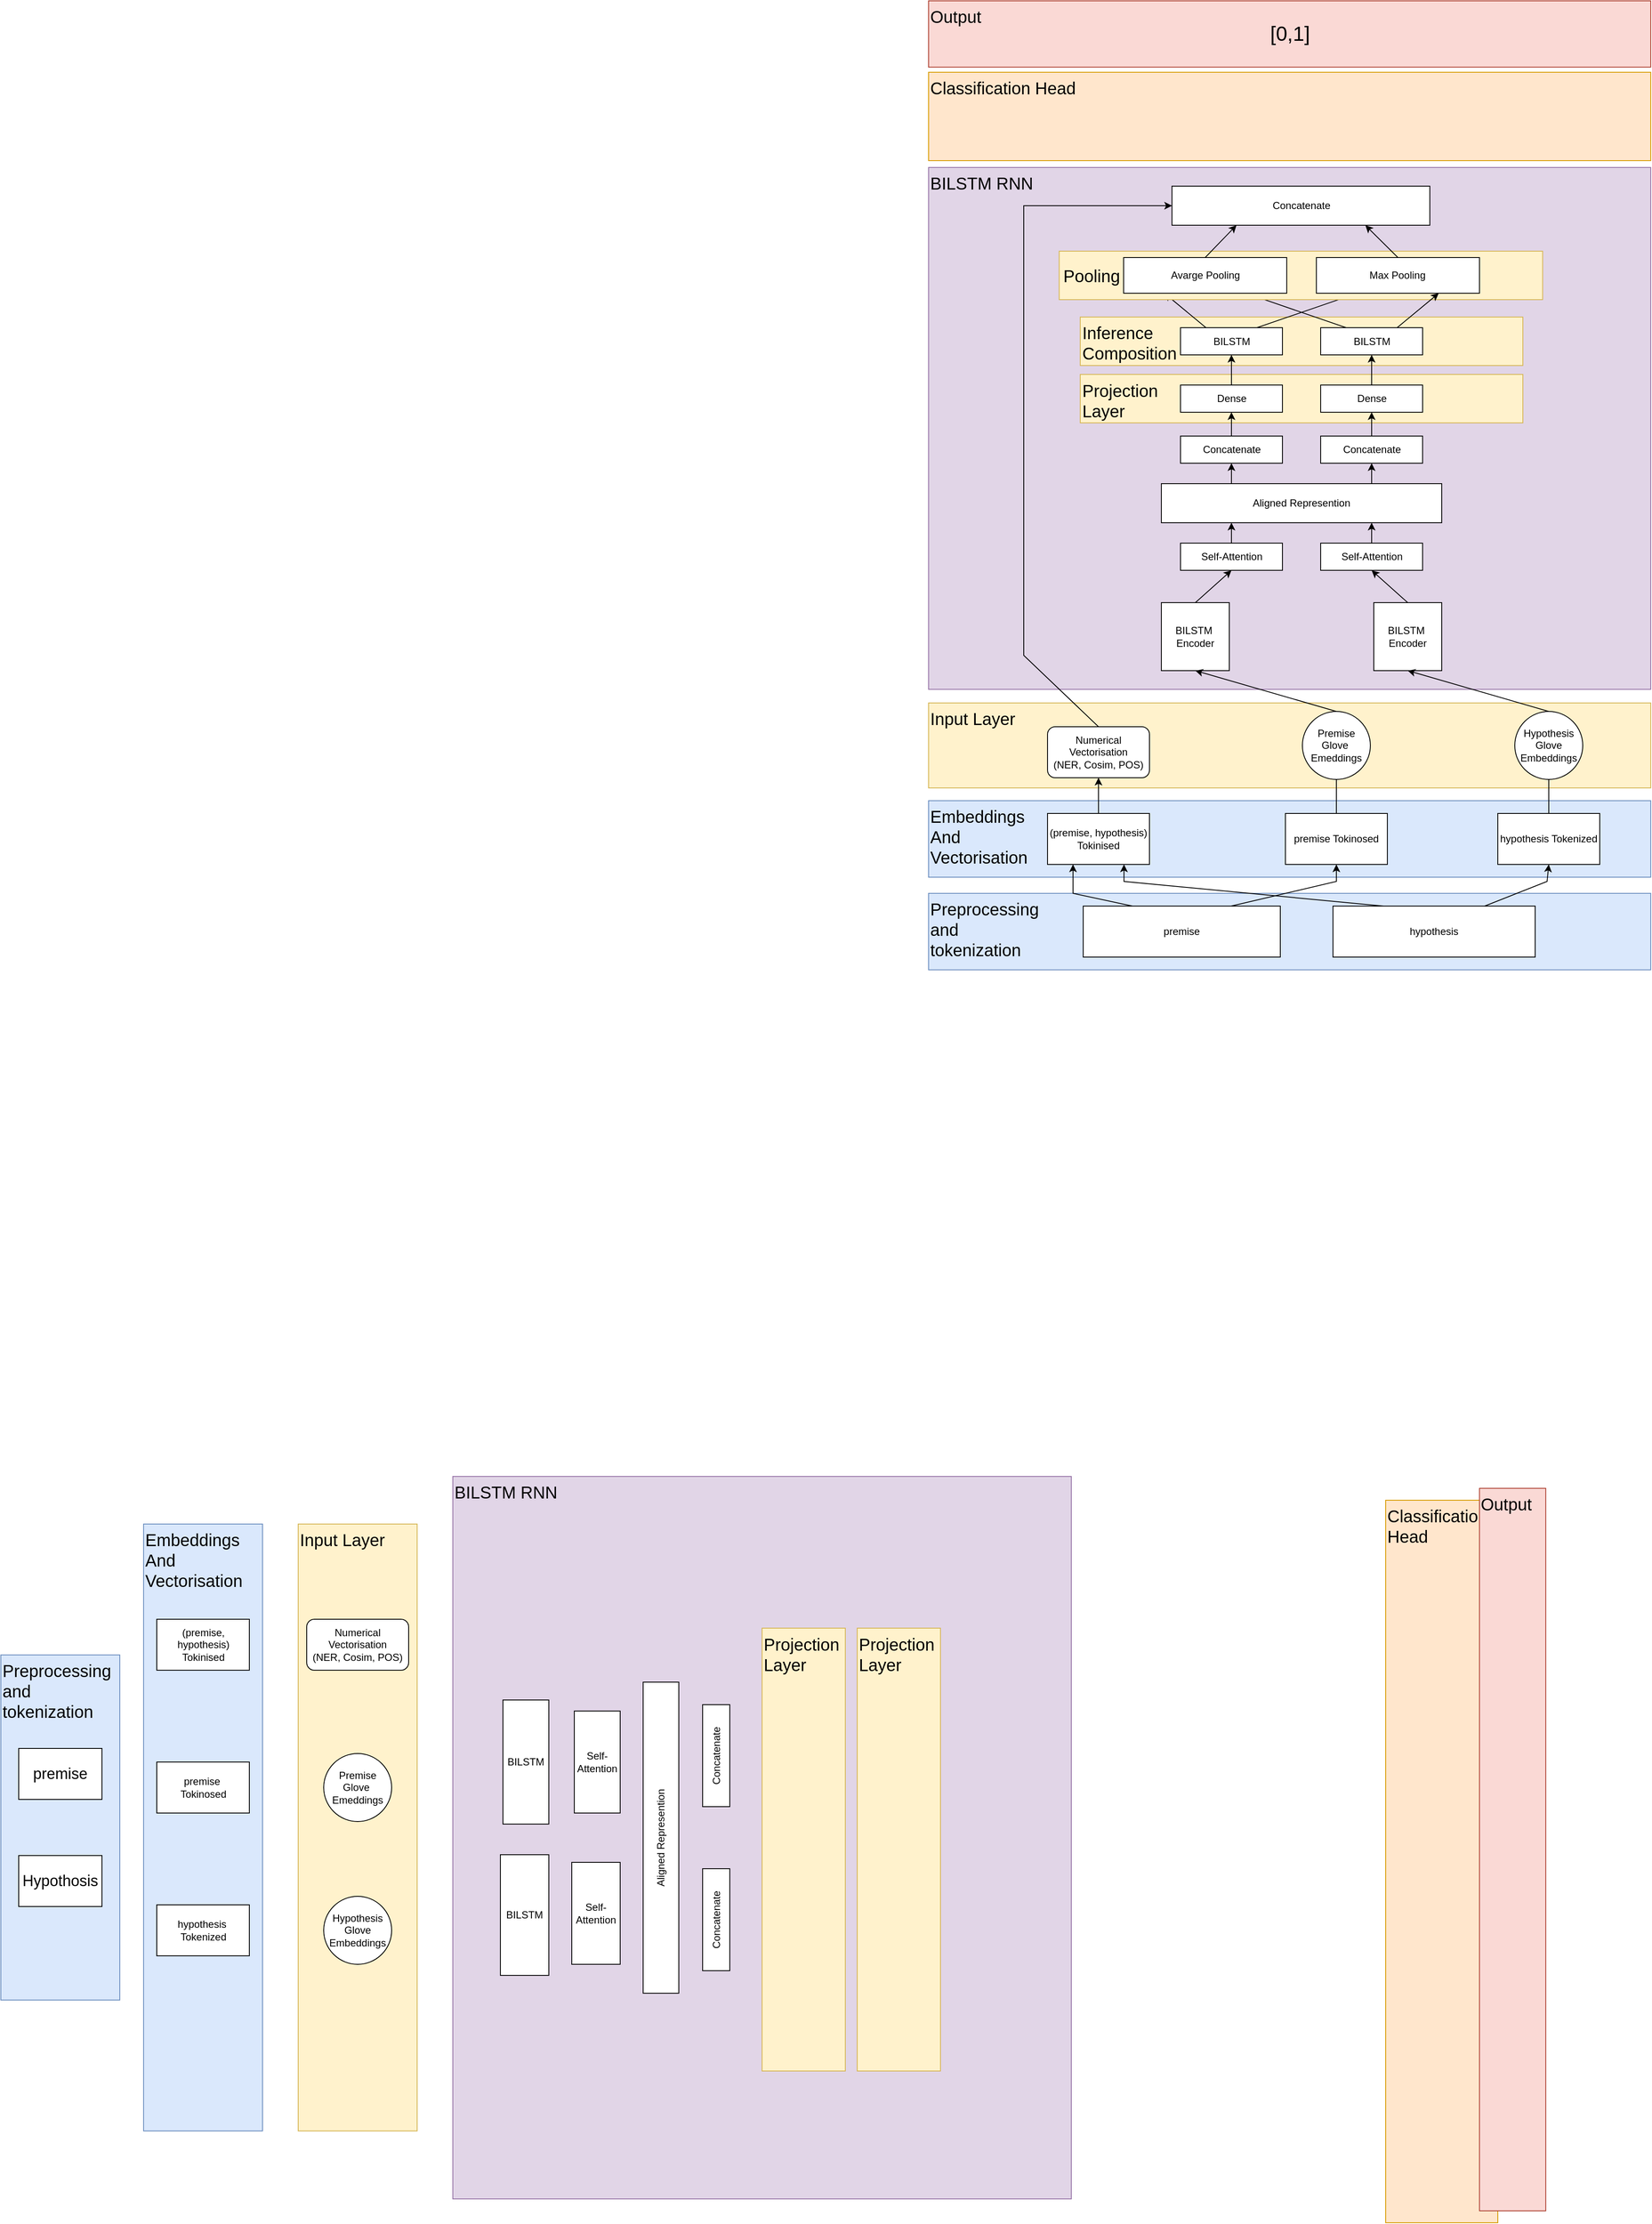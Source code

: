 <mxfile version="26.2.9">
  <diagram id="C5RBs43oDa-KdzZeNtuy" name="Page-1">
    <mxGraphModel dx="3404" dy="2876" grid="1" gridSize="14" guides="1" tooltips="1" connect="1" arrows="1" fold="1" page="1" pageScale="1" pageWidth="2339" pageHeight="3300" math="0" shadow="0">
      <root>
        <mxCell id="WIyWlLk6GJQsqaUBKTNV-0" />
        <mxCell id="WIyWlLk6GJQsqaUBKTNV-1" parent="WIyWlLk6GJQsqaUBKTNV-0" />
        <mxCell id="XgfCKwN_KVts_UlWrQIR-12" value="BILSTM RNN" style="rounded=0;whiteSpace=wrap;html=1;align=left;fillColor=#e1d5e7;strokeColor=#9673a6;labelBackgroundColor=none;verticalAlign=top;fontSize=20;" vertex="1" parent="WIyWlLk6GJQsqaUBKTNV-1">
          <mxGeometry x="-182" y="532" width="850" height="614" as="geometry" />
        </mxCell>
        <mxCell id="XgfCKwN_KVts_UlWrQIR-63" value="Projection&lt;div&gt;Layer&lt;/div&gt;" style="rounded=0;whiteSpace=wrap;html=1;align=left;fillColor=light-dark(#FFF2CC,#724FFF);strokeColor=#d6b656;labelBackgroundColor=none;verticalAlign=top;fontSize=20;" vertex="1" parent="WIyWlLk6GJQsqaUBKTNV-1">
          <mxGeometry x="-3.5" y="775.5" width="521" height="57" as="geometry" />
        </mxCell>
        <mxCell id="XgfCKwN_KVts_UlWrQIR-1" value="Embeddings&lt;div&gt;And&lt;/div&gt;&lt;div&gt;Vectorisation&lt;/div&gt;" style="rounded=0;whiteSpace=wrap;html=1;align=left;fillColor=#dae8fc;strokeColor=#6c8ebf;labelBackgroundColor=none;verticalAlign=top;fontSize=20;" vertex="1" parent="WIyWlLk6GJQsqaUBKTNV-1">
          <mxGeometry x="-182" y="1277" width="850" height="90" as="geometry" />
        </mxCell>
        <mxCell id="XgfCKwN_KVts_UlWrQIR-2" value="&lt;span&gt;Input Layer&lt;/span&gt;" style="rounded=0;whiteSpace=wrap;html=1;align=left;fillColor=#fff2cc;strokeColor=#d6b656;labelBackgroundColor=none;verticalAlign=top;fontSize=20;" vertex="1" parent="WIyWlLk6GJQsqaUBKTNV-1">
          <mxGeometry x="-182" y="1162" width="850" height="100" as="geometry" />
        </mxCell>
        <mxCell id="XgfCKwN_KVts_UlWrQIR-3" style="edgeStyle=orthogonalEdgeStyle;rounded=0;orthogonalLoop=1;jettySize=auto;html=1;exitX=0.5;exitY=0;exitDx=0;exitDy=0;entryX=0.5;entryY=1;entryDx=0;entryDy=0;" edge="1" parent="WIyWlLk6GJQsqaUBKTNV-1" source="XgfCKwN_KVts_UlWrQIR-4" target="XgfCKwN_KVts_UlWrQIR-9">
          <mxGeometry relative="1" as="geometry" />
        </mxCell>
        <mxCell id="XgfCKwN_KVts_UlWrQIR-4" value="(premise, hypothesis)&lt;div&gt;Tokinised&lt;/div&gt;" style="rounded=0;whiteSpace=wrap;html=1;" vertex="1" parent="WIyWlLk6GJQsqaUBKTNV-1">
          <mxGeometry x="-42" y="1292" width="120" height="60" as="geometry" />
        </mxCell>
        <mxCell id="XgfCKwN_KVts_UlWrQIR-5" style="edgeStyle=orthogonalEdgeStyle;rounded=0;orthogonalLoop=1;jettySize=auto;html=1;exitX=0.5;exitY=0;exitDx=0;exitDy=0;entryX=0.5;entryY=1;entryDx=0;entryDy=0;" edge="1" parent="WIyWlLk6GJQsqaUBKTNV-1" source="XgfCKwN_KVts_UlWrQIR-6">
          <mxGeometry relative="1" as="geometry">
            <mxPoint x="298" y="1242" as="targetPoint" />
          </mxGeometry>
        </mxCell>
        <mxCell id="XgfCKwN_KVts_UlWrQIR-6" value="premise Tokinosed" style="rounded=0;whiteSpace=wrap;html=1;" vertex="1" parent="WIyWlLk6GJQsqaUBKTNV-1">
          <mxGeometry x="238" y="1292" width="120" height="60" as="geometry" />
        </mxCell>
        <mxCell id="XgfCKwN_KVts_UlWrQIR-7" style="edgeStyle=orthogonalEdgeStyle;rounded=0;orthogonalLoop=1;jettySize=auto;html=1;exitX=0.5;exitY=0;exitDx=0;exitDy=0;entryX=0.5;entryY=1;entryDx=0;entryDy=0;" edge="1" parent="WIyWlLk6GJQsqaUBKTNV-1" source="XgfCKwN_KVts_UlWrQIR-8">
          <mxGeometry relative="1" as="geometry">
            <mxPoint x="548" y="1242" as="targetPoint" />
          </mxGeometry>
        </mxCell>
        <mxCell id="XgfCKwN_KVts_UlWrQIR-8" value="hypothesis Tokenized" style="rounded=0;whiteSpace=wrap;html=1;" vertex="1" parent="WIyWlLk6GJQsqaUBKTNV-1">
          <mxGeometry x="488" y="1292" width="120" height="60" as="geometry" />
        </mxCell>
        <mxCell id="XgfCKwN_KVts_UlWrQIR-9" value="Numerical Vectorisation&lt;div&gt;(NER, Cosim, POS)&lt;/div&gt;" style="rounded=1;whiteSpace=wrap;html=1;" vertex="1" parent="WIyWlLk6GJQsqaUBKTNV-1">
          <mxGeometry x="-42" y="1190" width="120" height="60" as="geometry" />
        </mxCell>
        <mxCell id="XgfCKwN_KVts_UlWrQIR-16" value="Preprocessing&amp;nbsp;&lt;div&gt;and&amp;nbsp;&lt;/div&gt;&lt;div&gt;tokenization&lt;/div&gt;" style="rounded=0;whiteSpace=wrap;html=1;align=left;fillColor=#dae8fc;strokeColor=#6c8ebf;labelBackgroundColor=none;verticalAlign=top;fontSize=20;" vertex="1" parent="WIyWlLk6GJQsqaUBKTNV-1">
          <mxGeometry x="-182" y="1386" width="850" height="90" as="geometry" />
        </mxCell>
        <mxCell id="XgfCKwN_KVts_UlWrQIR-17" value="premise" style="rounded=0;whiteSpace=wrap;html=1;" vertex="1" parent="WIyWlLk6GJQsqaUBKTNV-1">
          <mxGeometry y="1401" width="232" height="60" as="geometry" />
        </mxCell>
        <mxCell id="XgfCKwN_KVts_UlWrQIR-18" value="hypothesis" style="rounded=0;whiteSpace=wrap;html=1;" vertex="1" parent="WIyWlLk6GJQsqaUBKTNV-1">
          <mxGeometry x="294" y="1401" width="238" height="60" as="geometry" />
        </mxCell>
        <mxCell id="XgfCKwN_KVts_UlWrQIR-20" value="" style="endArrow=classic;html=1;rounded=0;exitX=0.25;exitY=0;exitDx=0;exitDy=0;entryX=0.25;entryY=1;entryDx=0;entryDy=0;" edge="1" parent="WIyWlLk6GJQsqaUBKTNV-1" source="XgfCKwN_KVts_UlWrQIR-17" target="XgfCKwN_KVts_UlWrQIR-4">
          <mxGeometry width="50" height="50" relative="1" as="geometry">
            <mxPoint x="238" y="1282" as="sourcePoint" />
            <mxPoint x="288" y="1232" as="targetPoint" />
            <Array as="points">
              <mxPoint x="-12" y="1386" />
            </Array>
          </mxGeometry>
        </mxCell>
        <mxCell id="XgfCKwN_KVts_UlWrQIR-21" value="" style="endArrow=classic;html=1;rounded=0;exitX=0.25;exitY=0;exitDx=0;exitDy=0;entryX=0.75;entryY=1;entryDx=0;entryDy=0;" edge="1" parent="WIyWlLk6GJQsqaUBKTNV-1" source="XgfCKwN_KVts_UlWrQIR-18" target="XgfCKwN_KVts_UlWrQIR-4">
          <mxGeometry width="50" height="50" relative="1" as="geometry">
            <mxPoint x="238" y="1282" as="sourcePoint" />
            <mxPoint x="288" y="1232" as="targetPoint" />
            <Array as="points">
              <mxPoint x="48" y="1372" />
            </Array>
          </mxGeometry>
        </mxCell>
        <mxCell id="XgfCKwN_KVts_UlWrQIR-23" value="" style="endArrow=classic;html=1;rounded=0;exitX=0.75;exitY=0;exitDx=0;exitDy=0;entryX=0.5;entryY=1;entryDx=0;entryDy=0;" edge="1" parent="WIyWlLk6GJQsqaUBKTNV-1" source="XgfCKwN_KVts_UlWrQIR-18" target="XgfCKwN_KVts_UlWrQIR-8">
          <mxGeometry width="50" height="50" relative="1" as="geometry">
            <mxPoint x="238" y="1282" as="sourcePoint" />
            <mxPoint x="288" y="1232" as="targetPoint" />
            <Array as="points">
              <mxPoint x="546" y="1372" />
            </Array>
          </mxGeometry>
        </mxCell>
        <mxCell id="XgfCKwN_KVts_UlWrQIR-24" value="" style="endArrow=classic;html=1;rounded=0;exitX=0.75;exitY=0;exitDx=0;exitDy=0;entryX=0.5;entryY=1;entryDx=0;entryDy=0;" edge="1" parent="WIyWlLk6GJQsqaUBKTNV-1" source="XgfCKwN_KVts_UlWrQIR-17" target="XgfCKwN_KVts_UlWrQIR-6">
          <mxGeometry width="50" height="50" relative="1" as="geometry">
            <mxPoint x="196" y="1386" as="sourcePoint" />
            <mxPoint x="288" y="1232" as="targetPoint" />
            <Array as="points">
              <mxPoint x="298" y="1372" />
            </Array>
          </mxGeometry>
        </mxCell>
        <mxCell id="XgfCKwN_KVts_UlWrQIR-26" value="Premise&lt;div&gt;Glove&amp;nbsp; Emeddings&lt;/div&gt;" style="ellipse;whiteSpace=wrap;html=1;aspect=fixed;" vertex="1" parent="WIyWlLk6GJQsqaUBKTNV-1">
          <mxGeometry x="258" y="1172" width="80" height="80" as="geometry" />
        </mxCell>
        <mxCell id="XgfCKwN_KVts_UlWrQIR-27" value="&lt;div&gt;Hypothesis&lt;/div&gt;Glove Embeddings" style="ellipse;whiteSpace=wrap;html=1;aspect=fixed;" vertex="1" parent="WIyWlLk6GJQsqaUBKTNV-1">
          <mxGeometry x="508" y="1172" width="80" height="80" as="geometry" />
        </mxCell>
        <mxCell id="XgfCKwN_KVts_UlWrQIR-28" value="BILSTM&amp;nbsp;&lt;div&gt;Encoder&lt;/div&gt;" style="whiteSpace=wrap;html=1;aspect=fixed;" vertex="1" parent="WIyWlLk6GJQsqaUBKTNV-1">
          <mxGeometry x="92" y="1044" width="80" height="80" as="geometry" />
        </mxCell>
        <mxCell id="XgfCKwN_KVts_UlWrQIR-30" value="BILSTM&amp;nbsp;&lt;div&gt;Encoder&lt;/div&gt;" style="whiteSpace=wrap;html=1;aspect=fixed;" vertex="1" parent="WIyWlLk6GJQsqaUBKTNV-1">
          <mxGeometry x="342" y="1044" width="80" height="80" as="geometry" />
        </mxCell>
        <mxCell id="XgfCKwN_KVts_UlWrQIR-31" value="" style="endArrow=classic;html=1;rounded=0;exitX=0.5;exitY=0;exitDx=0;exitDy=0;entryX=0.5;entryY=1;entryDx=0;entryDy=0;" edge="1" parent="WIyWlLk6GJQsqaUBKTNV-1" source="XgfCKwN_KVts_UlWrQIR-26" target="XgfCKwN_KVts_UlWrQIR-28">
          <mxGeometry width="50" height="50" relative="1" as="geometry">
            <mxPoint x="210" y="1044" as="sourcePoint" />
            <mxPoint x="260" y="994" as="targetPoint" />
          </mxGeometry>
        </mxCell>
        <mxCell id="XgfCKwN_KVts_UlWrQIR-32" value="" style="endArrow=classic;html=1;rounded=0;exitX=0.5;exitY=0;exitDx=0;exitDy=0;entryX=0.5;entryY=1;entryDx=0;entryDy=0;" edge="1" parent="WIyWlLk6GJQsqaUBKTNV-1" source="XgfCKwN_KVts_UlWrQIR-27" target="XgfCKwN_KVts_UlWrQIR-30">
          <mxGeometry width="50" height="50" relative="1" as="geometry">
            <mxPoint x="312" y="1178" as="sourcePoint" />
            <mxPoint x="312" y="1130" as="targetPoint" />
          </mxGeometry>
        </mxCell>
        <mxCell id="XgfCKwN_KVts_UlWrQIR-36" value="" style="endArrow=classic;html=1;rounded=0;exitX=0.5;exitY=0;exitDx=0;exitDy=0;entryX=0.5;entryY=1;entryDx=0;entryDy=0;" edge="1" parent="WIyWlLk6GJQsqaUBKTNV-1" source="XgfCKwN_KVts_UlWrQIR-28" target="XgfCKwN_KVts_UlWrQIR-57">
          <mxGeometry width="50" height="50" relative="1" as="geometry">
            <mxPoint x="210" y="1044" as="sourcePoint" />
            <mxPoint x="350" y="994" as="targetPoint" />
          </mxGeometry>
        </mxCell>
        <mxCell id="XgfCKwN_KVts_UlWrQIR-37" value="" style="endArrow=classic;html=1;rounded=0;exitX=0.5;exitY=0;exitDx=0;exitDy=0;entryX=0.5;entryY=1;entryDx=0;entryDy=0;" edge="1" parent="WIyWlLk6GJQsqaUBKTNV-1" source="XgfCKwN_KVts_UlWrQIR-30" target="XgfCKwN_KVts_UlWrQIR-56">
          <mxGeometry width="50" height="50" relative="1" as="geometry">
            <mxPoint x="210" y="1044" as="sourcePoint" />
            <mxPoint x="505.5" y="998" as="targetPoint" />
          </mxGeometry>
        </mxCell>
        <mxCell id="XgfCKwN_KVts_UlWrQIR-45" value="" style="endArrow=classic;html=1;rounded=0;exitX=0.5;exitY=0;exitDx=0;exitDy=0;entryX=0.25;entryY=1;entryDx=0;entryDy=0;" edge="1" parent="WIyWlLk6GJQsqaUBKTNV-1" source="XgfCKwN_KVts_UlWrQIR-57" target="XgfCKwN_KVts_UlWrQIR-47">
          <mxGeometry width="50" height="50" relative="1" as="geometry">
            <mxPoint x="340.5" y="966" as="sourcePoint" />
            <mxPoint x="332" y="939.0" as="targetPoint" />
          </mxGeometry>
        </mxCell>
        <mxCell id="XgfCKwN_KVts_UlWrQIR-46" value="" style="endArrow=classic;html=1;rounded=0;exitX=0.5;exitY=0;exitDx=0;exitDy=0;entryX=0.75;entryY=1;entryDx=0;entryDy=0;" edge="1" parent="WIyWlLk6GJQsqaUBKTNV-1" source="XgfCKwN_KVts_UlWrQIR-56" target="XgfCKwN_KVts_UlWrQIR-47">
          <mxGeometry width="50" height="50" relative="1" as="geometry">
            <mxPoint x="505.5" y="966" as="sourcePoint" />
            <mxPoint x="525" y="938" as="targetPoint" />
          </mxGeometry>
        </mxCell>
        <mxCell id="XgfCKwN_KVts_UlWrQIR-47" value="Aligned Represention" style="rounded=0;whiteSpace=wrap;html=1;" vertex="1" parent="WIyWlLk6GJQsqaUBKTNV-1">
          <mxGeometry x="92" y="904" width="330" height="46" as="geometry" />
        </mxCell>
        <mxCell id="XgfCKwN_KVts_UlWrQIR-50" value="Concatenate" style="rounded=0;whiteSpace=wrap;html=1;" vertex="1" parent="WIyWlLk6GJQsqaUBKTNV-1">
          <mxGeometry x="279.5" y="848" width="120" height="32" as="geometry" />
        </mxCell>
        <mxCell id="XgfCKwN_KVts_UlWrQIR-51" value="Concatenate" style="rounded=0;whiteSpace=wrap;html=1;" vertex="1" parent="WIyWlLk6GJQsqaUBKTNV-1">
          <mxGeometry x="114.5" y="848" width="120" height="32" as="geometry" />
        </mxCell>
        <mxCell id="XgfCKwN_KVts_UlWrQIR-52" value="" style="endArrow=classic;html=1;rounded=0;exitX=0.25;exitY=0;exitDx=0;exitDy=0;entryX=0.5;entryY=1;entryDx=0;entryDy=0;" edge="1" parent="WIyWlLk6GJQsqaUBKTNV-1" source="XgfCKwN_KVts_UlWrQIR-47" target="XgfCKwN_KVts_UlWrQIR-51">
          <mxGeometry width="50" height="50" relative="1" as="geometry">
            <mxPoint x="355" y="952" as="sourcePoint" />
            <mxPoint x="354" y="928" as="targetPoint" />
          </mxGeometry>
        </mxCell>
        <mxCell id="XgfCKwN_KVts_UlWrQIR-53" value="" style="endArrow=classic;html=1;rounded=0;exitX=0.75;exitY=0;exitDx=0;exitDy=0;entryX=0.5;entryY=1;entryDx=0;entryDy=0;" edge="1" parent="WIyWlLk6GJQsqaUBKTNV-1" source="XgfCKwN_KVts_UlWrQIR-47" target="XgfCKwN_KVts_UlWrQIR-50">
          <mxGeometry width="50" height="50" relative="1" as="geometry">
            <mxPoint x="520" y="952" as="sourcePoint" />
            <mxPoint x="520" y="928" as="targetPoint" />
          </mxGeometry>
        </mxCell>
        <mxCell id="XgfCKwN_KVts_UlWrQIR-56" value="Self-Attention" style="rounded=0;whiteSpace=wrap;html=1;" vertex="1" parent="WIyWlLk6GJQsqaUBKTNV-1">
          <mxGeometry x="279.5" y="974" width="120" height="32" as="geometry" />
        </mxCell>
        <mxCell id="XgfCKwN_KVts_UlWrQIR-57" value="Self-Attention" style="rounded=0;whiteSpace=wrap;html=1;" vertex="1" parent="WIyWlLk6GJQsqaUBKTNV-1">
          <mxGeometry x="114.5" y="974" width="120" height="32" as="geometry" />
        </mxCell>
        <mxCell id="XgfCKwN_KVts_UlWrQIR-58" value="Dense" style="rounded=0;whiteSpace=wrap;html=1;" vertex="1" parent="WIyWlLk6GJQsqaUBKTNV-1">
          <mxGeometry x="279.5" y="788" width="120" height="32" as="geometry" />
        </mxCell>
        <mxCell id="XgfCKwN_KVts_UlWrQIR-59" value="Dense" style="rounded=0;whiteSpace=wrap;html=1;" vertex="1" parent="WIyWlLk6GJQsqaUBKTNV-1">
          <mxGeometry x="114.5" y="788" width="120" height="32" as="geometry" />
        </mxCell>
        <mxCell id="XgfCKwN_KVts_UlWrQIR-60" value="" style="endArrow=classic;html=1;rounded=0;exitX=0.5;exitY=0;exitDx=0;exitDy=0;entryX=0.5;entryY=1;entryDx=0;entryDy=0;" edge="1" parent="WIyWlLk6GJQsqaUBKTNV-1" source="XgfCKwN_KVts_UlWrQIR-51" target="XgfCKwN_KVts_UlWrQIR-59">
          <mxGeometry width="50" height="50" relative="1" as="geometry">
            <mxPoint x="294" y="932" as="sourcePoint" />
            <mxPoint x="344" y="882" as="targetPoint" />
          </mxGeometry>
        </mxCell>
        <mxCell id="XgfCKwN_KVts_UlWrQIR-61" value="" style="endArrow=classic;html=1;rounded=0;exitX=0.5;exitY=0;exitDx=0;exitDy=0;entryX=0.5;entryY=1;entryDx=0;entryDy=0;" edge="1" parent="WIyWlLk6GJQsqaUBKTNV-1" source="XgfCKwN_KVts_UlWrQIR-50" target="XgfCKwN_KVts_UlWrQIR-58">
          <mxGeometry width="50" height="50" relative="1" as="geometry">
            <mxPoint x="294" y="932" as="sourcePoint" />
            <mxPoint x="344" y="882" as="targetPoint" />
          </mxGeometry>
        </mxCell>
        <mxCell id="XgfCKwN_KVts_UlWrQIR-64" value="Inference&amp;nbsp;&lt;div&gt;Composition&lt;/div&gt;" style="rounded=0;whiteSpace=wrap;html=1;align=left;fillColor=light-dark(#FFF2CC,#724FFF);strokeColor=#d6b656;labelBackgroundColor=none;verticalAlign=top;fontSize=20;" vertex="1" parent="WIyWlLk6GJQsqaUBKTNV-1">
          <mxGeometry x="-3.5" y="708" width="521" height="57" as="geometry" />
        </mxCell>
        <mxCell id="XgfCKwN_KVts_UlWrQIR-65" value="BILSTM" style="rounded=0;whiteSpace=wrap;html=1;" vertex="1" parent="WIyWlLk6GJQsqaUBKTNV-1">
          <mxGeometry x="279.5" y="720.5" width="120" height="32" as="geometry" />
        </mxCell>
        <mxCell id="XgfCKwN_KVts_UlWrQIR-66" value="BILSTM" style="rounded=0;whiteSpace=wrap;html=1;" vertex="1" parent="WIyWlLk6GJQsqaUBKTNV-1">
          <mxGeometry x="114.5" y="720.5" width="120" height="32" as="geometry" />
        </mxCell>
        <mxCell id="XgfCKwN_KVts_UlWrQIR-67" value="" style="endArrow=classic;html=1;rounded=0;exitX=0.5;exitY=0;exitDx=0;exitDy=0;entryX=0.5;entryY=1;entryDx=0;entryDy=0;" edge="1" parent="WIyWlLk6GJQsqaUBKTNV-1" source="XgfCKwN_KVts_UlWrQIR-59" target="XgfCKwN_KVts_UlWrQIR-66">
          <mxGeometry width="50" height="50" relative="1" as="geometry">
            <mxPoint x="322" y="764" as="sourcePoint" />
            <mxPoint x="372" y="714" as="targetPoint" />
          </mxGeometry>
        </mxCell>
        <mxCell id="XgfCKwN_KVts_UlWrQIR-68" value="" style="endArrow=classic;html=1;rounded=0;exitX=0.5;exitY=0;exitDx=0;exitDy=0;entryX=0.5;entryY=1;entryDx=0;entryDy=0;" edge="1" parent="WIyWlLk6GJQsqaUBKTNV-1" source="XgfCKwN_KVts_UlWrQIR-58" target="XgfCKwN_KVts_UlWrQIR-65">
          <mxGeometry width="50" height="50" relative="1" as="geometry">
            <mxPoint x="322" y="764" as="sourcePoint" />
            <mxPoint x="372" y="714" as="targetPoint" />
          </mxGeometry>
        </mxCell>
        <mxCell id="XgfCKwN_KVts_UlWrQIR-76" value="" style="endArrow=classic;html=1;rounded=0;exitX=0.25;exitY=0;exitDx=0;exitDy=0;entryX=0.25;entryY=1;entryDx=0;entryDy=0;" edge="1" parent="WIyWlLk6GJQsqaUBKTNV-1" source="XgfCKwN_KVts_UlWrQIR-66" target="XgfCKwN_KVts_UlWrQIR-70">
          <mxGeometry width="50" height="50" relative="1" as="geometry">
            <mxPoint x="350" y="750" as="sourcePoint" />
            <mxPoint x="400" y="700" as="targetPoint" />
          </mxGeometry>
        </mxCell>
        <mxCell id="XgfCKwN_KVts_UlWrQIR-77" value="" style="endArrow=classic;html=1;rounded=0;exitX=0.75;exitY=0;exitDx=0;exitDy=0;entryX=0.25;entryY=1;entryDx=0;entryDy=0;" edge="1" parent="WIyWlLk6GJQsqaUBKTNV-1" source="XgfCKwN_KVts_UlWrQIR-66" target="XgfCKwN_KVts_UlWrQIR-71">
          <mxGeometry width="50" height="50" relative="1" as="geometry">
            <mxPoint x="350" y="750" as="sourcePoint" />
            <mxPoint x="400" y="700" as="targetPoint" />
          </mxGeometry>
        </mxCell>
        <mxCell id="XgfCKwN_KVts_UlWrQIR-78" value="" style="endArrow=classic;html=1;rounded=0;exitX=0.25;exitY=0;exitDx=0;exitDy=0;entryX=0.75;entryY=1;entryDx=0;entryDy=0;" edge="1" parent="WIyWlLk6GJQsqaUBKTNV-1" source="XgfCKwN_KVts_UlWrQIR-65" target="XgfCKwN_KVts_UlWrQIR-70">
          <mxGeometry width="50" height="50" relative="1" as="geometry">
            <mxPoint x="350" y="750" as="sourcePoint" />
            <mxPoint x="400" y="700" as="targetPoint" />
          </mxGeometry>
        </mxCell>
        <mxCell id="XgfCKwN_KVts_UlWrQIR-86" value="" style="rounded=0;whiteSpace=wrap;html=1;align=left;fillColor=light-dark(#FFF2CC,#724FFF);strokeColor=#d6b656;labelBackgroundColor=none;verticalAlign=top;fontSize=20;" vertex="1" parent="WIyWlLk6GJQsqaUBKTNV-1">
          <mxGeometry x="-28.25" y="630.5" width="569" height="57" as="geometry" />
        </mxCell>
        <mxCell id="XgfCKwN_KVts_UlWrQIR-79" value="" style="endArrow=classic;html=1;rounded=0;exitX=0.75;exitY=0;exitDx=0;exitDy=0;entryX=0.75;entryY=1;entryDx=0;entryDy=0;" edge="1" parent="WIyWlLk6GJQsqaUBKTNV-1" source="XgfCKwN_KVts_UlWrQIR-65" target="XgfCKwN_KVts_UlWrQIR-71">
          <mxGeometry width="50" height="50" relative="1" as="geometry">
            <mxPoint x="350" y="750" as="sourcePoint" />
            <mxPoint x="400" y="700" as="targetPoint" />
          </mxGeometry>
        </mxCell>
        <mxCell id="XgfCKwN_KVts_UlWrQIR-81" value="&lt;font&gt;Concatenate&lt;/font&gt;" style="rounded=0;whiteSpace=wrap;html=1;" vertex="1" parent="WIyWlLk6GJQsqaUBKTNV-1">
          <mxGeometry x="104.5" y="554" width="303.5" height="46" as="geometry" />
        </mxCell>
        <mxCell id="XgfCKwN_KVts_UlWrQIR-82" value="" style="endArrow=classic;html=1;rounded=0;exitX=0.5;exitY=0;exitDx=0;exitDy=0;entryX=0.25;entryY=1;entryDx=0;entryDy=0;" edge="1" parent="WIyWlLk6GJQsqaUBKTNV-1" source="XgfCKwN_KVts_UlWrQIR-70" target="XgfCKwN_KVts_UlWrQIR-81">
          <mxGeometry width="50" height="50" relative="1" as="geometry">
            <mxPoint x="350" y="750" as="sourcePoint" />
            <mxPoint x="400" y="700" as="targetPoint" />
          </mxGeometry>
        </mxCell>
        <mxCell id="XgfCKwN_KVts_UlWrQIR-83" value="" style="endArrow=classic;html=1;rounded=0;exitX=0.5;exitY=0;exitDx=0;exitDy=0;entryX=0.75;entryY=1;entryDx=0;entryDy=0;" edge="1" parent="WIyWlLk6GJQsqaUBKTNV-1" source="XgfCKwN_KVts_UlWrQIR-71" target="XgfCKwN_KVts_UlWrQIR-81">
          <mxGeometry width="50" height="50" relative="1" as="geometry">
            <mxPoint x="350" y="750" as="sourcePoint" />
            <mxPoint x="400" y="700" as="targetPoint" />
          </mxGeometry>
        </mxCell>
        <mxCell id="XgfCKwN_KVts_UlWrQIR-84" value="" style="endArrow=classic;html=1;rounded=0;exitX=0.5;exitY=0;exitDx=0;exitDy=0;entryX=0;entryY=0.5;entryDx=0;entryDy=0;" edge="1" parent="WIyWlLk6GJQsqaUBKTNV-1" source="XgfCKwN_KVts_UlWrQIR-9" target="XgfCKwN_KVts_UlWrQIR-81">
          <mxGeometry width="50" height="50" relative="1" as="geometry">
            <mxPoint x="-164" y="1182" as="sourcePoint" />
            <mxPoint x="22" y="462" as="targetPoint" />
            <Array as="points">
              <mxPoint x="-70" y="1106" />
              <mxPoint x="-70" y="577" />
            </Array>
          </mxGeometry>
        </mxCell>
        <mxCell id="XgfCKwN_KVts_UlWrQIR-85" value="Classification Head" style="rounded=0;whiteSpace=wrap;html=1;align=left;fillColor=light-dark(#FFE6CC,#07360F);strokeColor=#d79b00;labelBackgroundColor=none;verticalAlign=top;fontSize=20;" vertex="1" parent="WIyWlLk6GJQsqaUBKTNV-1">
          <mxGeometry x="-182" y="420" width="850" height="104" as="geometry" />
        </mxCell>
        <mxCell id="XgfCKwN_KVts_UlWrQIR-70" value="Avarge Pooling" style="rounded=0;whiteSpace=wrap;html=1;" vertex="1" parent="WIyWlLk6GJQsqaUBKTNV-1">
          <mxGeometry x="47.57" y="638" width="192" height="42" as="geometry" />
        </mxCell>
        <mxCell id="XgfCKwN_KVts_UlWrQIR-71" value="Max Pooling" style="rounded=0;whiteSpace=wrap;html=1;" vertex="1" parent="WIyWlLk6GJQsqaUBKTNV-1">
          <mxGeometry x="274.44" y="638" width="192" height="42" as="geometry" />
        </mxCell>
        <mxCell id="XgfCKwN_KVts_UlWrQIR-87" value="&lt;font style=&quot;font-size: 20px;&quot;&gt;Pooling&lt;/font&gt;" style="text;html=1;align=center;verticalAlign=middle;whiteSpace=wrap;rounded=0;" vertex="1" parent="WIyWlLk6GJQsqaUBKTNV-1">
          <mxGeometry x="-20" y="644" width="60" height="30" as="geometry" />
        </mxCell>
        <mxCell id="XgfCKwN_KVts_UlWrQIR-88" value="Output" style="rounded=0;whiteSpace=wrap;html=1;align=left;fillColor=#fad9d5;strokeColor=#ae4132;labelBackgroundColor=none;verticalAlign=top;fontSize=20;" vertex="1" parent="WIyWlLk6GJQsqaUBKTNV-1">
          <mxGeometry x="-182" y="336" width="850" height="78" as="geometry" />
        </mxCell>
        <mxCell id="XgfCKwN_KVts_UlWrQIR-89" value="&lt;font style=&quot;font-size: 24px;&quot;&gt;[0,1]&lt;/font&gt;" style="text;html=1;align=center;verticalAlign=middle;resizable=0;points=[];autosize=1;strokeColor=none;fillColor=none;" vertex="1" parent="WIyWlLk6GJQsqaUBKTNV-1">
          <mxGeometry x="208" y="355" width="70" height="40" as="geometry" />
        </mxCell>
        <mxCell id="XgfCKwN_KVts_UlWrQIR-90" value="BILSTM RNN" style="rounded=0;whiteSpace=wrap;html=1;align=left;fillColor=#e1d5e7;strokeColor=#9673a6;labelBackgroundColor=none;verticalAlign=top;fontSize=20;direction=south;" vertex="1" parent="WIyWlLk6GJQsqaUBKTNV-1">
          <mxGeometry x="-742" y="2072" width="728" height="850" as="geometry" />
        </mxCell>
        <mxCell id="XgfCKwN_KVts_UlWrQIR-94" value="Classification Head" style="rounded=0;whiteSpace=wrap;html=1;align=left;fillColor=light-dark(#FFE6CC,#07360F);strokeColor=#d79b00;labelBackgroundColor=none;verticalAlign=top;fontSize=20;direction=south;" vertex="1" parent="WIyWlLk6GJQsqaUBKTNV-1">
          <mxGeometry x="356" y="2100" width="132" height="850" as="geometry" />
        </mxCell>
        <mxCell id="XgfCKwN_KVts_UlWrQIR-95" value="Output" style="rounded=0;whiteSpace=wrap;html=1;align=left;fillColor=#fad9d5;strokeColor=#ae4132;labelBackgroundColor=none;verticalAlign=top;fontSize=20;direction=south;" vertex="1" parent="WIyWlLk6GJQsqaUBKTNV-1">
          <mxGeometry x="466.44" y="2086" width="78" height="850" as="geometry" />
        </mxCell>
        <mxCell id="XgfCKwN_KVts_UlWrQIR-99" value="" style="group" vertex="1" connectable="0" parent="WIyWlLk6GJQsqaUBKTNV-1">
          <mxGeometry x="-1274" y="2282" width="140" height="406" as="geometry" />
        </mxCell>
        <mxCell id="XgfCKwN_KVts_UlWrQIR-93" value="Preprocessing&amp;nbsp;&lt;div&gt;and&amp;nbsp;&lt;/div&gt;&lt;div&gt;tokenization&lt;/div&gt;" style="rounded=0;whiteSpace=wrap;html=1;align=left;fillColor=#dae8fc;strokeColor=#6c8ebf;labelBackgroundColor=none;verticalAlign=top;fontSize=20;direction=south;" vertex="1" parent="XgfCKwN_KVts_UlWrQIR-99">
          <mxGeometry width="140" height="406" as="geometry" />
        </mxCell>
        <mxCell id="XgfCKwN_KVts_UlWrQIR-96" value="premise" style="rounded=0;whiteSpace=wrap;html=1;fontSize=18;" vertex="1" parent="XgfCKwN_KVts_UlWrQIR-99">
          <mxGeometry x="21" y="110" width="98" height="60" as="geometry" />
        </mxCell>
        <mxCell id="XgfCKwN_KVts_UlWrQIR-98" value="Hypothosis" style="rounded=0;whiteSpace=wrap;html=1;fontSize=18;" vertex="1" parent="XgfCKwN_KVts_UlWrQIR-99">
          <mxGeometry x="21" y="236" width="98" height="60" as="geometry" />
        </mxCell>
        <mxCell id="XgfCKwN_KVts_UlWrQIR-108" value="" style="group" vertex="1" connectable="0" parent="WIyWlLk6GJQsqaUBKTNV-1">
          <mxGeometry x="-924" y="2128" width="140" height="714" as="geometry" />
        </mxCell>
        <mxCell id="XgfCKwN_KVts_UlWrQIR-92" value="&lt;span&gt;Input Layer&lt;/span&gt;" style="rounded=0;whiteSpace=wrap;html=1;align=left;fillColor=#fff2cc;strokeColor=#d6b656;labelBackgroundColor=none;verticalAlign=top;fontSize=20;direction=south;" vertex="1" parent="XgfCKwN_KVts_UlWrQIR-108">
          <mxGeometry width="140" height="714" as="geometry" />
        </mxCell>
        <mxCell id="XgfCKwN_KVts_UlWrQIR-105" value="Numerical Vectorisation&lt;div&gt;(NER, Cosim, POS)&lt;/div&gt;" style="rounded=1;whiteSpace=wrap;html=1;" vertex="1" parent="XgfCKwN_KVts_UlWrQIR-108">
          <mxGeometry x="10" y="112" width="120" height="60" as="geometry" />
        </mxCell>
        <mxCell id="XgfCKwN_KVts_UlWrQIR-106" value="Premise&lt;div&gt;Glove&amp;nbsp; Emeddings&lt;/div&gt;" style="ellipse;whiteSpace=wrap;html=1;aspect=fixed;" vertex="1" parent="XgfCKwN_KVts_UlWrQIR-108">
          <mxGeometry x="30" y="270" width="80" height="80" as="geometry" />
        </mxCell>
        <mxCell id="XgfCKwN_KVts_UlWrQIR-107" value="&lt;div&gt;Hypothesis&lt;/div&gt;Glove Embeddings" style="ellipse;whiteSpace=wrap;html=1;aspect=fixed;" vertex="1" parent="XgfCKwN_KVts_UlWrQIR-108">
          <mxGeometry x="30" y="438" width="80" height="80" as="geometry" />
        </mxCell>
        <mxCell id="XgfCKwN_KVts_UlWrQIR-109" value="" style="group" vertex="1" connectable="0" parent="WIyWlLk6GJQsqaUBKTNV-1">
          <mxGeometry x="-1106" y="2128" width="140" height="714" as="geometry" />
        </mxCell>
        <mxCell id="XgfCKwN_KVts_UlWrQIR-91" value="Embeddings&lt;div&gt;And&lt;/div&gt;&lt;div&gt;Vectorisation&lt;/div&gt;" style="rounded=0;whiteSpace=wrap;html=1;align=left;fillColor=#dae8fc;strokeColor=#6c8ebf;labelBackgroundColor=none;verticalAlign=top;fontSize=20;direction=south;" vertex="1" parent="XgfCKwN_KVts_UlWrQIR-109">
          <mxGeometry width="140" height="714" as="geometry" />
        </mxCell>
        <mxCell id="XgfCKwN_KVts_UlWrQIR-101" value="premise&amp;nbsp;&lt;div&gt;Tokinosed&lt;/div&gt;" style="rounded=0;whiteSpace=wrap;html=1;" vertex="1" parent="XgfCKwN_KVts_UlWrQIR-109">
          <mxGeometry x="15.5" y="280" width="109" height="60" as="geometry" />
        </mxCell>
        <mxCell id="XgfCKwN_KVts_UlWrQIR-103" value="hypothesis&amp;nbsp;&lt;div&gt;Tokenized&lt;/div&gt;" style="rounded=0;whiteSpace=wrap;html=1;" vertex="1" parent="XgfCKwN_KVts_UlWrQIR-109">
          <mxGeometry x="15.5" y="448" width="109" height="60" as="geometry" />
        </mxCell>
        <mxCell id="XgfCKwN_KVts_UlWrQIR-104" value="(premise, hypothesis)&lt;div&gt;Tokinised&lt;/div&gt;" style="rounded=0;whiteSpace=wrap;html=1;" vertex="1" parent="XgfCKwN_KVts_UlWrQIR-109">
          <mxGeometry x="15.5" y="112" width="109" height="60" as="geometry" />
        </mxCell>
        <mxCell id="XgfCKwN_KVts_UlWrQIR-112" value="Self-Attention" style="rounded=0;whiteSpace=wrap;html=1;direction=south;" vertex="1" parent="WIyWlLk6GJQsqaUBKTNV-1">
          <mxGeometry x="-602" y="2526" width="57" height="120" as="geometry" />
        </mxCell>
        <mxCell id="XgfCKwN_KVts_UlWrQIR-113" value="Self-Attention" style="rounded=0;whiteSpace=wrap;html=1;direction=south;" vertex="1" parent="WIyWlLk6GJQsqaUBKTNV-1">
          <mxGeometry x="-599" y="2348" width="54" height="120" as="geometry" />
        </mxCell>
        <mxCell id="XgfCKwN_KVts_UlWrQIR-114" value="BILSTM" style="rounded=0;whiteSpace=wrap;html=1;direction=south;" vertex="1" parent="WIyWlLk6GJQsqaUBKTNV-1">
          <mxGeometry x="-686" y="2517" width="57" height="142" as="geometry" />
        </mxCell>
        <mxCell id="XgfCKwN_KVts_UlWrQIR-115" value="BILSTM" style="rounded=0;whiteSpace=wrap;html=1;direction=south;" vertex="1" parent="WIyWlLk6GJQsqaUBKTNV-1">
          <mxGeometry x="-683" y="2335" width="54" height="146" as="geometry" />
        </mxCell>
        <mxCell id="XgfCKwN_KVts_UlWrQIR-117" value="Aligned Represention" style="rounded=0;whiteSpace=wrap;html=1;direction=south;horizontal=0;" vertex="1" parent="WIyWlLk6GJQsqaUBKTNV-1">
          <mxGeometry x="-518" y="2314" width="42" height="366" as="geometry" />
        </mxCell>
        <mxCell id="XgfCKwN_KVts_UlWrQIR-125" value="Concatenate" style="rounded=0;whiteSpace=wrap;html=1;direction=south;horizontal=0;" vertex="1" parent="WIyWlLk6GJQsqaUBKTNV-1">
          <mxGeometry x="-448" y="2533.5" width="32" height="120" as="geometry" />
        </mxCell>
        <mxCell id="XgfCKwN_KVts_UlWrQIR-126" value="Concatenate" style="rounded=0;whiteSpace=wrap;html=1;horizontal=0;direction=south;" vertex="1" parent="WIyWlLk6GJQsqaUBKTNV-1">
          <mxGeometry x="-448" y="2340.5" width="32" height="120" as="geometry" />
        </mxCell>
        <mxCell id="XgfCKwN_KVts_UlWrQIR-128" value="Projection&lt;div&gt;Layer&lt;/div&gt;" style="rounded=0;whiteSpace=wrap;html=1;align=left;fillColor=light-dark(#FFF2CC,#724FFF);strokeColor=#d6b656;labelBackgroundColor=none;verticalAlign=top;fontSize=20;direction=south;" vertex="1" parent="WIyWlLk6GJQsqaUBKTNV-1">
          <mxGeometry x="-378" y="2250.5" width="98" height="521" as="geometry" />
        </mxCell>
        <mxCell id="XgfCKwN_KVts_UlWrQIR-130" value="Projection&lt;div&gt;Layer&lt;/div&gt;" style="rounded=0;whiteSpace=wrap;html=1;align=left;fillColor=light-dark(#FFF2CC,#724FFF);strokeColor=#d6b656;labelBackgroundColor=none;verticalAlign=top;fontSize=20;direction=south;" vertex="1" parent="WIyWlLk6GJQsqaUBKTNV-1">
          <mxGeometry x="-266" y="2250.5" width="98" height="521" as="geometry" />
        </mxCell>
      </root>
    </mxGraphModel>
  </diagram>
</mxfile>
